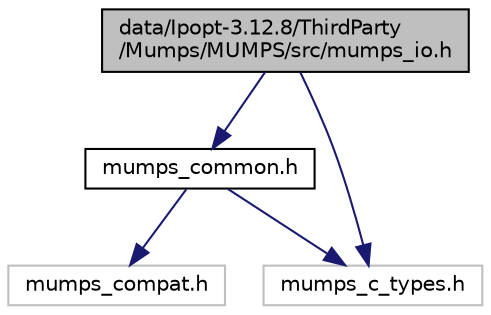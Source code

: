 digraph "data/Ipopt-3.12.8/ThirdParty/Mumps/MUMPS/src/mumps_io.h"
{
  edge [fontname="Helvetica",fontsize="10",labelfontname="Helvetica",labelfontsize="10"];
  node [fontname="Helvetica",fontsize="10",shape=record];
  Node0 [label="data/Ipopt-3.12.8/ThirdParty\l/Mumps/MUMPS/src/mumps_io.h",height=0.2,width=0.4,color="black", fillcolor="grey75", style="filled", fontcolor="black"];
  Node0 -> Node1 [color="midnightblue",fontsize="10",style="solid",fontname="Helvetica"];
  Node1 [label="mumps_common.h",height=0.2,width=0.4,color="black", fillcolor="white", style="filled",URL="$mumps__common_8h.html"];
  Node1 -> Node2 [color="midnightblue",fontsize="10",style="solid",fontname="Helvetica"];
  Node2 [label="mumps_compat.h",height=0.2,width=0.4,color="grey75", fillcolor="white", style="filled"];
  Node1 -> Node3 [color="midnightblue",fontsize="10",style="solid",fontname="Helvetica"];
  Node3 [label="mumps_c_types.h",height=0.2,width=0.4,color="grey75", fillcolor="white", style="filled"];
  Node0 -> Node3 [color="midnightblue",fontsize="10",style="solid",fontname="Helvetica"];
}
